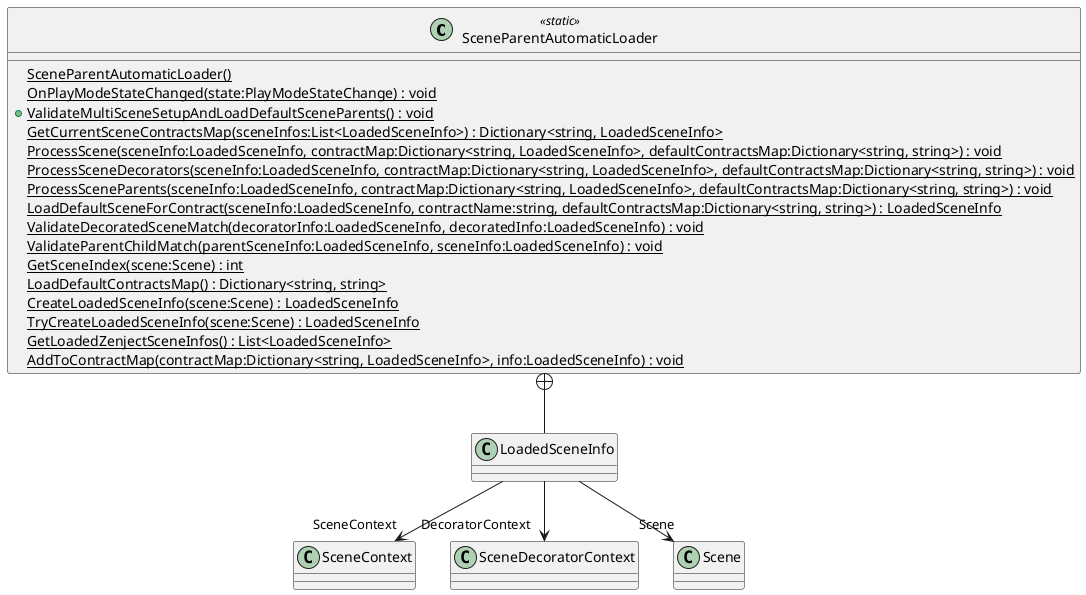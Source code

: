 @startuml
class SceneParentAutomaticLoader <<static>> {
    {static} SceneParentAutomaticLoader()
    {static} OnPlayModeStateChanged(state:PlayModeStateChange) : void
    + {static} ValidateMultiSceneSetupAndLoadDefaultSceneParents() : void
    {static} GetCurrentSceneContractsMap(sceneInfos:List<LoadedSceneInfo>) : Dictionary<string, LoadedSceneInfo>
    {static} ProcessScene(sceneInfo:LoadedSceneInfo, contractMap:Dictionary<string, LoadedSceneInfo>, defaultContractsMap:Dictionary<string, string>) : void
    {static} ProcessSceneDecorators(sceneInfo:LoadedSceneInfo, contractMap:Dictionary<string, LoadedSceneInfo>, defaultContractsMap:Dictionary<string, string>) : void
    {static} ProcessSceneParents(sceneInfo:LoadedSceneInfo, contractMap:Dictionary<string, LoadedSceneInfo>, defaultContractsMap:Dictionary<string, string>) : void
    {static} LoadDefaultSceneForContract(sceneInfo:LoadedSceneInfo, contractName:string, defaultContractsMap:Dictionary<string, string>) : LoadedSceneInfo
    {static} ValidateDecoratedSceneMatch(decoratorInfo:LoadedSceneInfo, decoratedInfo:LoadedSceneInfo) : void
    {static} ValidateParentChildMatch(parentSceneInfo:LoadedSceneInfo, sceneInfo:LoadedSceneInfo) : void
    {static} GetSceneIndex(scene:Scene) : int
    {static} LoadDefaultContractsMap() : Dictionary<string, string>
    {static} CreateLoadedSceneInfo(scene:Scene) : LoadedSceneInfo
    {static} TryCreateLoadedSceneInfo(scene:Scene) : LoadedSceneInfo
    {static} GetLoadedZenjectSceneInfos() : List<LoadedSceneInfo>
    {static} AddToContractMap(contractMap:Dictionary<string, LoadedSceneInfo>, info:LoadedSceneInfo) : void
}
class LoadedSceneInfo {
}
SceneParentAutomaticLoader +-- LoadedSceneInfo
LoadedSceneInfo --> "SceneContext" SceneContext
LoadedSceneInfo --> "DecoratorContext" SceneDecoratorContext
LoadedSceneInfo --> "Scene" Scene
@enduml

